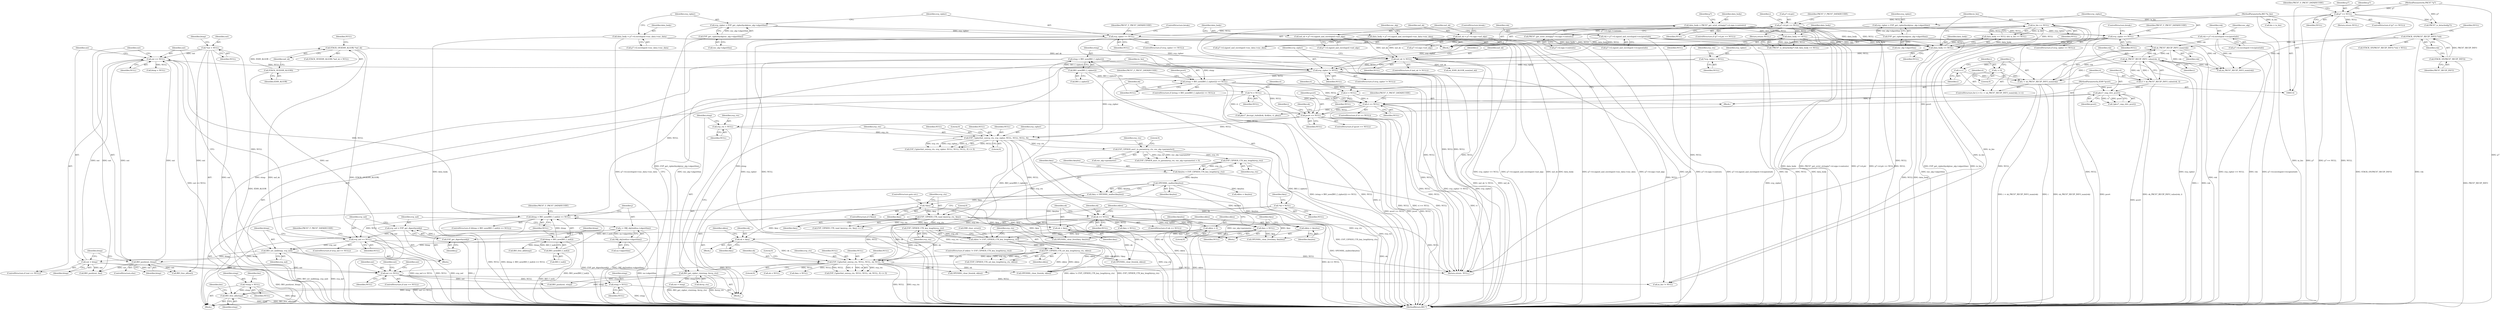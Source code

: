 digraph "0_openssl_59302b600e8d5b77ef144e447bb046fd7ab72686@API" {
"1000733" [label="(Call,BIO_free_all(etmp))"];
"1000459" [label="(Call,etmp = BIO_new(BIO_f_cipher()))"];
"1000461" [label="(Call,BIO_new(BIO_f_cipher()))"];
"1000556" [label="(Call,BIO_get_cipher_ctx(etmp, &evp_ctx))"];
"1000131" [label="(Call,*etmp = NULL)"];
"1000672" [label="(Call,etmp = NULL)"];
"1000662" [label="(Call,out == NULL)"];
"1000442" [label="(Call,out = btmp)"];
"1000435" [label="(Call,BIO_set_md(btmp, evp_md))"];
"1000406" [label="(Call,btmp = BIO_new(BIO_f_md()))"];
"1000408" [label="(Call,BIO_new(BIO_f_md()))"];
"1000427" [label="(Call,evp_md == NULL)"];
"1000422" [label="(Call,evp_md = EVP_get_digestbynid(j))"];
"1000424" [label="(Call,EVP_get_digestbynid(j))"];
"1000416" [label="(Call,j = OBJ_obj2nid(xa->algorithm))"];
"1000418" [label="(Call,OBJ_obj2nid(xa->algorithm))"];
"1000405" [label="(Call,(btmp = BIO_new(BIO_f_md())) == NULL)"];
"1000384" [label="(Call,md_sk != NULL)"];
"1000250" [label="(Call,md_sk = p7->d.sign->md_algs)"];
"1000157" [label="(Call,STACK_OF(X509_ALGOR) *md_sk)"];
"1000158" [label="(Call,STACK_OF(X509_ALGOR))"];
"1000270" [label="(Call,md_sk = p7->d.signed_and_enveloped->md_algs)"];
"1000375" [label="(Call,in_bio == NULL)"];
"1000117" [label="(MethodParameterIn,BIO *in_bio)"];
"1000372" [label="(Call,data_body == NULL)"];
"1000338" [label="(Call,data_body = p7->d.enveloped->enc_data->enc_data)"];
"1000279" [label="(Call,data_body = p7->d.signed_and_enveloped->enc_data->enc_data)"];
"1000227" [label="(Call,data_body = PKCS7_get_octet_string(p7->d.sign->contents))"];
"1000229" [label="(Call,PKCS7_get_octet_string(p7->d.sign->contents))"];
"1000242" [label="(Call,data_body == NULL)"];
"1000199" [label="(Call,p7->d.ptr == NULL)"];
"1000189" [label="(Call,p7 == NULL)"];
"1000115" [label="(MethodParameterIn,PKCS7 *p7)"];
"1000308" [label="(Call,evp_cipher == NULL)"];
"1000301" [label="(Call,evp_cipher = EVP_get_cipherbyobj(enc_alg->algorithm))"];
"1000303" [label="(Call,EVP_get_cipherbyobj(enc_alg->algorithm))"];
"1000356" [label="(Call,evp_cipher == NULL)"];
"1000349" [label="(Call,evp_cipher = EVP_get_cipherbyobj(enc_alg->algorithm))"];
"1000351" [label="(Call,EVP_get_cipherbyobj(enc_alg->algorithm))"];
"1000439" [label="(Call,out == NULL)"];
"1000446" [label="(Call,BIO_push(out, btmp))"];
"1000123" [label="(Call,*out = NULL)"];
"1000640" [label="(Call,EVP_CipherInit_ex(evp_ctx, NULL, NULL, ek, NULL, 0))"];
"1000621" [label="(Call,EVP_CIPHER_CTX_set_key_length(evp_ctx, eklen))"];
"1000616" [label="(Call,EVP_CIPHER_CTX_key_length(evp_ctx))"];
"1000594" [label="(Call,EVP_CIPHER_CTX_rand_key(evp_ctx, tkey))"];
"1000582" [label="(Call,EVP_CIPHER_CTX_key_length(evp_ctx))"];
"1000573" [label="(Call,EVP_CIPHER_asn1_to_param(evp_ctx, enc_alg->parameter))"];
"1000562" [label="(Call,EVP_CipherInit_ex(evp_ctx, evp_cipher, NULL, NULL, NULL, 0))"];
"1000553" [label="(Call,evp_ctx = NULL)"];
"1000507" [label="(Call,pcert == NULL)"];
"1000490" [label="(Call,pkcs7_cmp_ri(ri, pcert))"];
"1000483" [label="(Call,ri = sk_PKCS7_RECIP_INFO_value(rsk, i))"];
"1000485" [label="(Call,sk_PKCS7_RECIP_INFO_value(rsk, i))"];
"1000478" [label="(Call,sk_PKCS7_RECIP_INFO_num(rsk))"];
"1000318" [label="(Call,rsk = p7->d.enveloped->recipientinfo)"];
"1000163" [label="(Call,STACK_OF(PKCS7_RECIP_INFO) *rsk)"];
"1000164" [label="(Call,STACK_OF(PKCS7_RECIP_INFO))"];
"1000261" [label="(Call,rsk = p7->d.signed_and_enveloped->recipientinfo)"];
"1000476" [label="(Call,i < sk_PKCS7_RECIP_INFO_num(rsk))"];
"1000473" [label="(Call,i = 0)"];
"1000480" [label="(Call,i++)"];
"1000118" [label="(MethodParameterIn,X509 *pcert)"];
"1000458" [label="(Call,(etmp = BIO_new(BIO_f_cipher())) == NULL)"];
"1000453" [label="(Call,evp_cipher != NULL)"];
"1000145" [label="(Call,*evp_cipher = NULL)"];
"1000498" [label="(Call,ri == NULL)"];
"1000494" [label="(Call,ri = NULL)"];
"1000169" [label="(Call,*ri = NULL)"];
"1000589" [label="(Call,!tkey)"];
"1000584" [label="(Call,tkey = OPENSSL_malloc(tkeylen))"];
"1000586" [label="(Call,OPENSSL_malloc(tkeylen))"];
"1000580" [label="(Call,tkeylen = EVP_CIPHER_CTX_key_length(evp_ctx))"];
"1000614" [label="(Call,eklen != EVP_CIPHER_CTX_key_length(evp_ctx))"];
"1000181" [label="(Call,eklen = 0)"];
"1000607" [label="(Call,eklen = tkeylen)"];
"1000600" [label="(Call,ek == NULL)"];
"1000173" [label="(Call,*ek = NULL)"];
"1000628" [label="(Call,ek = tkey)"];
"1000610" [label="(Call,tkey = NULL)"];
"1000604" [label="(Call,ek = tkey)"];
"1000227" [label="(Call,data_body = PKCS7_get_octet_string(p7->d.sign->contents))"];
"1000133" [label="(Identifier,NULL)"];
"1000124" [label="(Identifier,out)"];
"1000241" [label="(Identifier,p7)"];
"1000438" [label="(ControlStructure,if (out == NULL))"];
"1000385" [label="(Identifier,md_sk)"];
"1000629" [label="(Identifier,ek)"];
"1000491" [label="(Identifier,ri)"];
"1000443" [label="(Identifier,out)"];
"1000279" [label="(Call,data_body = p7->d.signed_and_enveloped->enc_data->enc_data)"];
"1000645" [label="(Identifier,NULL)"];
"1000310" [label="(Identifier,NULL)"];
"1000573" [label="(Call,EVP_CIPHER_asn1_to_param(evp_ctx, enc_alg->parameter))"];
"1000600" [label="(Call,ek == NULL)"];
"1000597" [label="(Literal,0)"];
"1000507" [label="(Call,pcert == NULL)"];
"1000463" [label="(Identifier,NULL)"];
"1000252" [label="(Call,p7->d.sign->md_algs)"];
"1000118" [label="(MethodParameterIn,X509 *pcert)"];
"1000416" [label="(Call,j = OBJ_obj2nid(xa->algorithm))"];
"1000623" [label="(Identifier,eklen)"];
"1000492" [label="(Identifier,pcert)"];
"1000406" [label="(Call,btmp = BIO_new(BIO_f_md()))"];
"1000458" [label="(Call,(etmp = BIO_new(BIO_f_cipher())) == NULL)"];
"1000663" [label="(Identifier,out)"];
"1000166" [label="(Identifier,rsk)"];
"1000642" [label="(Identifier,NULL)"];
"1000386" [label="(Identifier,NULL)"];
"1000484" [label="(Identifier,ri)"];
"1000731" [label="(Call,BIO_free_all(btmp))"];
"1000503" [label="(Identifier,PKCS7_F_PKCS7_DATADECODE)"];
"1000357" [label="(Identifier,evp_cipher)"];
"1000567" [label="(Identifier,NULL)"];
"1000630" [label="(Identifier,tkey)"];
"1000604" [label="(Call,ek = tkey)"];
"1000417" [label="(Identifier,j)"];
"1000250" [label="(Call,md_sk = p7->d.sign->md_algs)"];
"1000272" [label="(Call,p7->d.signed_and_enveloped->md_algs)"];
"1000442" [label="(Call,out = btmp)"];
"1000183" [label="(Literal,0)"];
"1000609" [label="(Identifier,tkeylen)"];
"1000615" [label="(Identifier,eklen)"];
"1000364" [label="(ControlStructure,break;)"];
"1000739" [label="(MethodReturn,BIO *)"];
"1000472" [label="(ControlStructure,for (i = 0; i < sk_PKCS7_RECIP_INFO_num(rsk); i++))"];
"1000498" [label="(Call,ri == NULL)"];
"1000428" [label="(Identifier,evp_md)"];
"1000302" [label="(Identifier,evp_cipher)"];
"1000375" [label="(Call,in_bio == NULL)"];
"1000213" [label="(Identifier,i)"];
"1000301" [label="(Call,evp_cipher = EVP_get_cipherbyobj(enc_alg->algorithm))"];
"1000405" [label="(Call,(btmp = BIO_new(BIO_f_md())) == NULL)"];
"1000432" [label="(Identifier,PKCS7_F_PKCS7_DATADECODE)"];
"1000676" [label="(Call,in_bio != NULL)"];
"1000553" [label="(Call,evp_ctx = NULL)"];
"1000473" [label="(Call,i = 0)"];
"1000736" [label="(Identifier,bio)"];
"1000371" [label="(Call,data_body == NULL && in_bio == NULL)"];
"1000175" [label="(Identifier,NULL)"];
"1000497" [label="(ControlStructure,if (ri == NULL))"];
"1000624" [label="(Block,)"];
"1000456" [label="(Block,)"];
"1000450" [label="(Identifier,btmp)"];
"1000132" [label="(Identifier,etmp)"];
"1000225" [label="(Block,)"];
"1000308" [label="(Call,evp_cipher == NULL)"];
"1000664" [label="(Identifier,NULL)"];
"1000188" [label="(ControlStructure,if (p7 == NULL))"];
"1000426" [label="(ControlStructure,if (evp_md == NULL))"];
"1000355" [label="(ControlStructure,if (evp_cipher == NULL))"];
"1000404" [label="(ControlStructure,if ((btmp = BIO_new(BIO_f_md())) == NULL))"];
"1000506" [label="(ControlStructure,if (pcert == NULL))"];
"1000486" [label="(Identifier,rsk)"];
"1000131" [label="(Call,*etmp = NULL)"];
"1000270" [label="(Call,md_sk = p7->d.signed_and_enveloped->md_algs)"];
"1000339" [label="(Identifier,data_body)"];
"1000316" [label="(ControlStructure,break;)"];
"1000628" [label="(Call,ek = tkey)"];
"1000199" [label="(Call,p7->d.ptr == NULL)"];
"1000594" [label="(Call,EVP_CIPHER_CTX_rand_key(evp_ctx, tkey))"];
"1000423" [label="(Identifier,evp_md)"];
"1000662" [label="(Call,out == NULL)"];
"1000460" [label="(Identifier,etmp)"];
"1000165" [label="(Identifier,PKCS7_RECIP_INFO)"];
"1000361" [label="(Identifier,PKCS7_F_PKCS7_DATADECODE)"];
"1000173" [label="(Call,*ek = NULL)"];
"1000596" [label="(Identifier,tkey)"];
"1000734" [label="(Identifier,etmp)"];
"1000496" [label="(Identifier,NULL)"];
"1000194" [label="(Identifier,PKCS7_F_PKCS7_DATADECODE)"];
"1000649" [label="(Call,OPENSSL_clear_free(ek, eklen))"];
"1000564" [label="(Identifier,evp_cipher)"];
"1000669" [label="(Call,BIO_push(out, etmp))"];
"1000517" [label="(Call,sk_PKCS7_RECIP_INFO_num(rsk))"];
"1000480" [label="(Call,i++)"];
"1000123" [label="(Call,*out = NULL)"];
"1000568" [label="(Literal,0)"];
"1000424" [label="(Call,EVP_get_digestbynid(j))"];
"1000115" [label="(MethodParameterIn,PKCS7 *p7)"];
"1000625" [label="(Call,OPENSSL_clear_free(ek, eklen))"];
"1000565" [label="(Identifier,NULL)"];
"1000726" [label="(Call,OPENSSL_clear_free(tkey, tkeylen))"];
"1000119" [label="(Block,)"];
"1000230" [label="(Call,p7->d.sign->contents)"];
"1000429" [label="(Identifier,NULL)"];
"1000439" [label="(Call,out == NULL)"];
"1000159" [label="(Identifier,X509_ALGOR)"];
"1000677" [label="(Identifier,in_bio)"];
"1000198" [label="(ControlStructure,if (p7->d.ptr == NULL))"];
"1000191" [label="(Identifier,NULL)"];
"1000595" [label="(Identifier,evp_ctx)"];
"1000261" [label="(Call,rsk = p7->d.signed_and_enveloped->recipientinfo)"];
"1000162" [label="(Call,STACK_OF(PKCS7_RECIP_INFO) *rsk = NULL)"];
"1000632" [label="(Identifier,eklen)"];
"1000418" [label="(Call,OBJ_obj2nid(xa->algorithm))"];
"1000485" [label="(Call,sk_PKCS7_RECIP_INFO_value(rsk, i))"];
"1000157" [label="(Call,STACK_OF(X509_ALGOR) *md_sk)"];
"1000554" [label="(Identifier,evp_ctx)"];
"1000419" [label="(Call,xa->algorithm)"];
"1000513" [label="(Identifier,i)"];
"1000410" [label="(Identifier,NULL)"];
"1000229" [label="(Call,PKCS7_get_octet_string(p7->d.sign->contents))"];
"1000500" [label="(Identifier,NULL)"];
"1000588" [label="(ControlStructure,if (!tkey))"];
"1000259" [label="(ControlStructure,break;)"];
"1000672" [label="(Call,etmp = NULL)"];
"1000117" [label="(MethodParameterIn,BIO *in_bio)"];
"1000470" [label="(Identifier,pcert)"];
"1000189" [label="(Call,p7 == NULL)"];
"1000376" [label="(Identifier,in_bio)"];
"1000555" [label="(Identifier,NULL)"];
"1000384" [label="(Call,md_sk != NULL)"];
"1000446" [label="(Call,BIO_push(out, btmp))"];
"1000733" [label="(Call,BIO_free_all(etmp))"];
"1000242" [label="(Call,data_body == NULL)"];
"1000352" [label="(Call,enc_alg->algorithm)"];
"1000437" [label="(Identifier,evp_md)"];
"1000228" [label="(Identifier,data_body)"];
"1000350" [label="(Identifier,evp_cipher)"];
"1000303" [label="(Call,EVP_get_cipherbyobj(enc_alg->algorithm))"];
"1000543" [label="(Call,pkcs7_decrypt_rinfo(&ek, &eklen, ri, pkey))"];
"1000561" [label="(Call,EVP_CipherInit_ex(evp_ctx, evp_cipher, NULL, NULL, NULL, 0) <= 0)"];
"1000448" [label="(Identifier,btmp)"];
"1000427" [label="(Call,evp_md == NULL)"];
"1000474" [label="(Identifier,i)"];
"1000444" [label="(Identifier,btmp)"];
"1000586" [label="(Call,OPENSSL_malloc(tkeylen))"];
"1000634" [label="(Call,tkey = NULL)"];
"1000643" [label="(Identifier,NULL)"];
"1000582" [label="(Call,EVP_CIPHER_CTX_key_length(evp_ctx))"];
"1000655" [label="(Call,OPENSSL_clear_free(tkey, tkeylen))"];
"1000459" [label="(Call,etmp = BIO_new(BIO_f_cipher()))"];
"1000169" [label="(Call,*ri = NULL)"];
"1000263" [label="(Call,p7->d.signed_and_enveloped->recipientinfo)"];
"1000737" [label="(Return,return  NULL;)"];
"1000190" [label="(Identifier,p7)"];
"1000161" [label="(Identifier,NULL)"];
"1000452" [label="(ControlStructure,if (evp_cipher != NULL))"];
"1000440" [label="(Identifier,out)"];
"1000409" [label="(Call,BIO_f_md())"];
"1000613" [label="(ControlStructure,if (eklen != EVP_CIPHER_CTX_key_length(evp_ctx)))"];
"1000455" [label="(Identifier,NULL)"];
"1000461" [label="(Call,BIO_new(BIO_f_cipher()))"];
"1000476" [label="(Call,i < sk_PKCS7_RECIP_INFO_num(rsk))"];
"1000291" [label="(Identifier,enc_alg)"];
"1000499" [label="(Identifier,ri)"];
"1000585" [label="(Identifier,tkey)"];
"1000641" [label="(Identifier,evp_ctx)"];
"1000200" [label="(Call,p7->d.ptr)"];
"1000186" [label="(Identifier,tkeylen)"];
"1000309" [label="(Identifier,evp_cipher)"];
"1000558" [label="(Call,&evp_ctx)"];
"1000435" [label="(Call,BIO_set_md(btmp, evp_md))"];
"1000383" [label="(ControlStructure,if (md_sk != NULL))"];
"1000583" [label="(Identifier,evp_ctx)"];
"1000569" [label="(Literal,0)"];
"1000557" [label="(Identifier,etmp)"];
"1000447" [label="(Identifier,out)"];
"1000612" [label="(Identifier,NULL)"];
"1000644" [label="(Identifier,ek)"];
"1000377" [label="(Identifier,NULL)"];
"1000647" [label="(Literal,0)"];
"1000441" [label="(Identifier,NULL)"];
"1000240" [label="(Call,PKCS7_is_detached(p7))"];
"1000489" [label="(Call,!pkcs7_cmp_ri(ri, pcert))"];
"1000606" [label="(Identifier,tkey)"];
"1000475" [label="(Literal,0)"];
"1000620" [label="(Call,!EVP_CIPHER_CTX_set_key_length(evp_ctx, eklen))"];
"1000587" [label="(Identifier,tkeylen)"];
"1000666" [label="(Identifier,out)"];
"1000374" [label="(Identifier,NULL)"];
"1000244" [label="(Identifier,NULL)"];
"1000318" [label="(Call,rsk = p7->d.enveloped->recipientinfo)"];
"1000478" [label="(Call,sk_PKCS7_RECIP_INFO_num(rsk))"];
"1000658" [label="(Call,tkey = NULL)"];
"1000407" [label="(Identifier,btmp)"];
"1000614" [label="(Call,eklen != EVP_CIPHER_CTX_key_length(evp_ctx))"];
"1000170" [label="(Identifier,ri)"];
"1000146" [label="(Identifier,evp_cipher)"];
"1000351" [label="(Call,EVP_get_cipherbyobj(enc_alg->algorithm))"];
"1000639" [label="(Call,EVP_CipherInit_ex(evp_ctx, NULL, NULL, ek, NULL, 0) <= 0)"];
"1000490" [label="(Call,pkcs7_cmp_ri(ri, pcert))"];
"1000494" [label="(Call,ri = NULL)"];
"1000483" [label="(Call,ri = sk_PKCS7_RECIP_INFO_value(rsk, i))"];
"1000158" [label="(Call,STACK_OF(X509_ALGOR))"];
"1000196" [label="(Return,return NULL;)"];
"1000607" [label="(Call,eklen = tkeylen)"];
"1000271" [label="(Identifier,md_sk)"];
"1000349" [label="(Call,evp_cipher = EVP_get_cipherbyobj(enc_alg->algorithm))"];
"1000238" [label="(Call,!PKCS7_is_detached(p7) && data_body == NULL)"];
"1000479" [label="(Identifier,rsk)"];
"1000163" [label="(Call,STACK_OF(PKCS7_RECIP_INFO) *rsk)"];
"1000661" [label="(ControlStructure,if (out == NULL))"];
"1000445" [label="(ControlStructure,else)"];
"1000304" [label="(Call,enc_alg->algorithm)"];
"1000545" [label="(Identifier,ek)"];
"1000665" [label="(Call,out = etmp)"];
"1000617" [label="(Identifier,evp_ctx)"];
"1000574" [label="(Identifier,evp_ctx)"];
"1000572" [label="(Call,EVP_CIPHER_asn1_to_param(evp_ctx, enc_alg->parameter) < 0)"];
"1000495" [label="(Identifier,ri)"];
"1000394" [label="(Call,sk_X509_ALGOR_num(md_sk))"];
"1000563" [label="(Identifier,evp_ctx)"];
"1000562" [label="(Call,EVP_CipherInit_ex(evp_ctx, evp_cipher, NULL, NULL, NULL, 0))"];
"1000147" [label="(Identifier,NULL)"];
"1000449" [label="(Call,btmp = NULL)"];
"1000602" [label="(Identifier,NULL)"];
"1000590" [label="(Identifier,tkey)"];
"1000591" [label="(ControlStructure,goto err;)"];
"1000181" [label="(Call,eklen = 0)"];
"1000320" [label="(Call,p7->d.enveloped->recipientinfo)"];
"1000262" [label="(Identifier,rsk)"];
"1000603" [label="(Block,)"];
"1000605" [label="(Identifier,ek)"];
"1000338" [label="(Call,data_body = p7->d.enveloped->enc_data->enc_data)"];
"1000580" [label="(Call,tkeylen = EVP_CIPHER_CTX_key_length(evp_ctx))"];
"1000610" [label="(Call,tkey = NULL)"];
"1000646" [label="(Literal,0)"];
"1000156" [label="(Call,STACK_OF(X509_ALGOR) *md_sk = NULL)"];
"1000575" [label="(Call,enc_alg->parameter)"];
"1000280" [label="(Identifier,data_body)"];
"1000128" [label="(Identifier,btmp)"];
"1000477" [label="(Identifier,i)"];
"1000599" [label="(ControlStructure,if (ek == NULL))"];
"1000670" [label="(Identifier,out)"];
"1000372" [label="(Call,data_body == NULL)"];
"1000589" [label="(Call,!tkey)"];
"1000150" [label="(Identifier,evp_ctx)"];
"1000584" [label="(Call,tkey = OPENSSL_malloc(tkeylen))"];
"1000436" [label="(Identifier,btmp)"];
"1000454" [label="(Identifier,evp_cipher)"];
"1000313" [label="(Identifier,PKCS7_F_PKCS7_DATADECODE)"];
"1000608" [label="(Identifier,eklen)"];
"1000210" [label="(Return,return NULL;)"];
"1000509" [label="(Identifier,NULL)"];
"1000390" [label="(Identifier,i)"];
"1000581" [label="(Identifier,tkeylen)"];
"1000714" [label="(Call,BIO_push(out, bio))"];
"1000125" [label="(Identifier,NULL)"];
"1000723" [label="(Call,OPENSSL_clear_free(ek, eklen))"];
"1000640" [label="(Call,EVP_CipherInit_ex(evp_ctx, NULL, NULL, ek, NULL, 0))"];
"1000164" [label="(Call,STACK_OF(PKCS7_RECIP_INFO))"];
"1000578" [label="(Literal,0)"];
"1000174" [label="(Identifier,ek)"];
"1000622" [label="(Identifier,evp_ctx)"];
"1000182" [label="(Identifier,eklen)"];
"1000251" [label="(Identifier,md_sk)"];
"1000508" [label="(Identifier,pcert)"];
"1000453" [label="(Call,evp_cipher != NULL)"];
"1000145" [label="(Call,*evp_cipher = NULL)"];
"1000408" [label="(Call,BIO_new(BIO_f_md()))"];
"1000171" [label="(Identifier,NULL)"];
"1000457" [label="(ControlStructure,if ((etmp = BIO_new(BIO_f_cipher())) == NULL))"];
"1000178" [label="(Identifier,tkey)"];
"1000281" [label="(Call,p7->d.signed_and_enveloped->enc_data->enc_data)"];
"1000205" [label="(Identifier,NULL)"];
"1000601" [label="(Identifier,ek)"];
"1000680" [label="(Call,bio = in_bio)"];
"1000566" [label="(Identifier,NULL)"];
"1000328" [label="(Identifier,enc_alg)"];
"1000621" [label="(Call,EVP_CIPHER_CTX_set_key_length(evp_ctx, eklen))"];
"1000487" [label="(Identifier,i)"];
"1000674" [label="(Identifier,NULL)"];
"1000466" [label="(Identifier,PKCS7_F_PKCS7_DATADECODE)"];
"1000593" [label="(Call,EVP_CIPHER_CTX_rand_key(evp_ctx, tkey) <= 0)"];
"1000413" [label="(Identifier,PKCS7_F_PKCS7_DATADECODE)"];
"1000611" [label="(Identifier,tkey)"];
"1000356" [label="(Call,evp_cipher == NULL)"];
"1000358" [label="(Identifier,NULL)"];
"1000616" [label="(Call,EVP_CIPHER_CTX_key_length(evp_ctx))"];
"1000425" [label="(Identifier,j)"];
"1000373" [label="(Identifier,data_body)"];
"1000319" [label="(Identifier,rsk)"];
"1000482" [label="(Block,)"];
"1000556" [label="(Call,BIO_get_cipher_ctx(etmp, &evp_ctx))"];
"1000243" [label="(Identifier,data_body)"];
"1000340" [label="(Call,p7->d.enveloped->enc_data->enc_data)"];
"1000631" [label="(Call,eklen = tkeylen)"];
"1000398" [label="(Block,)"];
"1000422" [label="(Call,evp_md = EVP_get_digestbynid(j))"];
"1000673" [label="(Identifier,etmp)"];
"1000208" [label="(Identifier,PKCS7_F_PKCS7_DATADECODE)"];
"1000160" [label="(Identifier,md_sk)"];
"1000462" [label="(Call,BIO_f_cipher())"];
"1000307" [label="(ControlStructure,if (evp_cipher == NULL))"];
"1000202" [label="(Identifier,p7)"];
"1000481" [label="(Identifier,i)"];
"1000167" [label="(Identifier,NULL)"];
"1000637" [label="(Call,ERR_clear_error())"];
"1000652" [label="(Call,ek = NULL)"];
"1000729" [label="(Call,BIO_free_all(out))"];
"1000136" [label="(Identifier,bio)"];
"1000733" -> "1000119"  [label="AST: "];
"1000733" -> "1000734"  [label="CFG: "];
"1000734" -> "1000733"  [label="AST: "];
"1000736" -> "1000733"  [label="CFG: "];
"1000733" -> "1000739"  [label="DDG: etmp"];
"1000733" -> "1000739"  [label="DDG: BIO_free_all(etmp)"];
"1000459" -> "1000733"  [label="DDG: etmp"];
"1000556" -> "1000733"  [label="DDG: etmp"];
"1000131" -> "1000733"  [label="DDG: etmp"];
"1000672" -> "1000733"  [label="DDG: etmp"];
"1000459" -> "1000458"  [label="AST: "];
"1000459" -> "1000461"  [label="CFG: "];
"1000460" -> "1000459"  [label="AST: "];
"1000461" -> "1000459"  [label="AST: "];
"1000463" -> "1000459"  [label="CFG: "];
"1000459" -> "1000739"  [label="DDG: BIO_new(BIO_f_cipher())"];
"1000459" -> "1000458"  [label="DDG: etmp"];
"1000461" -> "1000459"  [label="DDG: BIO_f_cipher()"];
"1000459" -> "1000556"  [label="DDG: etmp"];
"1000461" -> "1000462"  [label="CFG: "];
"1000462" -> "1000461"  [label="AST: "];
"1000461" -> "1000739"  [label="DDG: BIO_f_cipher()"];
"1000461" -> "1000458"  [label="DDG: BIO_f_cipher()"];
"1000556" -> "1000456"  [label="AST: "];
"1000556" -> "1000558"  [label="CFG: "];
"1000557" -> "1000556"  [label="AST: "];
"1000558" -> "1000556"  [label="AST: "];
"1000563" -> "1000556"  [label="CFG: "];
"1000556" -> "1000739"  [label="DDG: BIO_get_cipher_ctx(etmp, &evp_ctx)"];
"1000556" -> "1000739"  [label="DDG: &evp_ctx"];
"1000556" -> "1000665"  [label="DDG: etmp"];
"1000556" -> "1000669"  [label="DDG: etmp"];
"1000131" -> "1000119"  [label="AST: "];
"1000131" -> "1000133"  [label="CFG: "];
"1000132" -> "1000131"  [label="AST: "];
"1000133" -> "1000131"  [label="AST: "];
"1000136" -> "1000131"  [label="CFG: "];
"1000131" -> "1000739"  [label="DDG: etmp"];
"1000672" -> "1000456"  [label="AST: "];
"1000672" -> "1000674"  [label="CFG: "];
"1000673" -> "1000672"  [label="AST: "];
"1000674" -> "1000672"  [label="AST: "];
"1000677" -> "1000672"  [label="CFG: "];
"1000672" -> "1000739"  [label="DDG: etmp"];
"1000662" -> "1000672"  [label="DDG: NULL"];
"1000662" -> "1000661"  [label="AST: "];
"1000662" -> "1000664"  [label="CFG: "];
"1000663" -> "1000662"  [label="AST: "];
"1000664" -> "1000662"  [label="AST: "];
"1000666" -> "1000662"  [label="CFG: "];
"1000670" -> "1000662"  [label="CFG: "];
"1000662" -> "1000739"  [label="DDG: out == NULL"];
"1000442" -> "1000662"  [label="DDG: out"];
"1000446" -> "1000662"  [label="DDG: out"];
"1000123" -> "1000662"  [label="DDG: out"];
"1000640" -> "1000662"  [label="DDG: NULL"];
"1000662" -> "1000669"  [label="DDG: out"];
"1000662" -> "1000676"  [label="DDG: NULL"];
"1000442" -> "1000438"  [label="AST: "];
"1000442" -> "1000444"  [label="CFG: "];
"1000443" -> "1000442"  [label="AST: "];
"1000444" -> "1000442"  [label="AST: "];
"1000450" -> "1000442"  [label="CFG: "];
"1000442" -> "1000439"  [label="DDG: out"];
"1000435" -> "1000442"  [label="DDG: btmp"];
"1000442" -> "1000714"  [label="DDG: out"];
"1000442" -> "1000729"  [label="DDG: out"];
"1000435" -> "1000398"  [label="AST: "];
"1000435" -> "1000437"  [label="CFG: "];
"1000436" -> "1000435"  [label="AST: "];
"1000437" -> "1000435"  [label="AST: "];
"1000440" -> "1000435"  [label="CFG: "];
"1000435" -> "1000739"  [label="DDG: evp_md"];
"1000435" -> "1000739"  [label="DDG: BIO_set_md(btmp, evp_md)"];
"1000406" -> "1000435"  [label="DDG: btmp"];
"1000427" -> "1000435"  [label="DDG: evp_md"];
"1000435" -> "1000446"  [label="DDG: btmp"];
"1000406" -> "1000405"  [label="AST: "];
"1000406" -> "1000408"  [label="CFG: "];
"1000407" -> "1000406"  [label="AST: "];
"1000408" -> "1000406"  [label="AST: "];
"1000410" -> "1000406"  [label="CFG: "];
"1000406" -> "1000739"  [label="DDG: BIO_new(BIO_f_md())"];
"1000406" -> "1000405"  [label="DDG: btmp"];
"1000408" -> "1000406"  [label="DDG: BIO_f_md()"];
"1000406" -> "1000731"  [label="DDG: btmp"];
"1000408" -> "1000409"  [label="CFG: "];
"1000409" -> "1000408"  [label="AST: "];
"1000408" -> "1000739"  [label="DDG: BIO_f_md()"];
"1000408" -> "1000405"  [label="DDG: BIO_f_md()"];
"1000427" -> "1000426"  [label="AST: "];
"1000427" -> "1000429"  [label="CFG: "];
"1000428" -> "1000427"  [label="AST: "];
"1000429" -> "1000427"  [label="AST: "];
"1000432" -> "1000427"  [label="CFG: "];
"1000436" -> "1000427"  [label="CFG: "];
"1000427" -> "1000739"  [label="DDG: evp_md"];
"1000427" -> "1000739"  [label="DDG: evp_md == NULL"];
"1000427" -> "1000739"  [label="DDG: NULL"];
"1000422" -> "1000427"  [label="DDG: evp_md"];
"1000405" -> "1000427"  [label="DDG: NULL"];
"1000427" -> "1000439"  [label="DDG: NULL"];
"1000427" -> "1000737"  [label="DDG: NULL"];
"1000422" -> "1000398"  [label="AST: "];
"1000422" -> "1000424"  [label="CFG: "];
"1000423" -> "1000422"  [label="AST: "];
"1000424" -> "1000422"  [label="AST: "];
"1000428" -> "1000422"  [label="CFG: "];
"1000422" -> "1000739"  [label="DDG: EVP_get_digestbynid(j)"];
"1000424" -> "1000422"  [label="DDG: j"];
"1000424" -> "1000425"  [label="CFG: "];
"1000425" -> "1000424"  [label="AST: "];
"1000424" -> "1000739"  [label="DDG: j"];
"1000416" -> "1000424"  [label="DDG: j"];
"1000416" -> "1000398"  [label="AST: "];
"1000416" -> "1000418"  [label="CFG: "];
"1000417" -> "1000416"  [label="AST: "];
"1000418" -> "1000416"  [label="AST: "];
"1000423" -> "1000416"  [label="CFG: "];
"1000416" -> "1000739"  [label="DDG: OBJ_obj2nid(xa->algorithm)"];
"1000418" -> "1000416"  [label="DDG: xa->algorithm"];
"1000418" -> "1000419"  [label="CFG: "];
"1000419" -> "1000418"  [label="AST: "];
"1000418" -> "1000739"  [label="DDG: xa->algorithm"];
"1000405" -> "1000404"  [label="AST: "];
"1000405" -> "1000410"  [label="CFG: "];
"1000410" -> "1000405"  [label="AST: "];
"1000413" -> "1000405"  [label="CFG: "];
"1000417" -> "1000405"  [label="CFG: "];
"1000405" -> "1000739"  [label="DDG: (btmp = BIO_new(BIO_f_md())) == NULL"];
"1000405" -> "1000739"  [label="DDG: NULL"];
"1000384" -> "1000405"  [label="DDG: NULL"];
"1000439" -> "1000405"  [label="DDG: NULL"];
"1000405" -> "1000737"  [label="DDG: NULL"];
"1000384" -> "1000383"  [label="AST: "];
"1000384" -> "1000386"  [label="CFG: "];
"1000385" -> "1000384"  [label="AST: "];
"1000386" -> "1000384"  [label="AST: "];
"1000390" -> "1000384"  [label="CFG: "];
"1000454" -> "1000384"  [label="CFG: "];
"1000384" -> "1000739"  [label="DDG: md_sk != NULL"];
"1000384" -> "1000739"  [label="DDG: md_sk"];
"1000250" -> "1000384"  [label="DDG: md_sk"];
"1000157" -> "1000384"  [label="DDG: md_sk"];
"1000270" -> "1000384"  [label="DDG: md_sk"];
"1000375" -> "1000384"  [label="DDG: NULL"];
"1000372" -> "1000384"  [label="DDG: NULL"];
"1000384" -> "1000394"  [label="DDG: md_sk"];
"1000384" -> "1000453"  [label="DDG: NULL"];
"1000250" -> "1000225"  [label="AST: "];
"1000250" -> "1000252"  [label="CFG: "];
"1000251" -> "1000250"  [label="AST: "];
"1000252" -> "1000250"  [label="AST: "];
"1000259" -> "1000250"  [label="CFG: "];
"1000250" -> "1000739"  [label="DDG: md_sk"];
"1000250" -> "1000739"  [label="DDG: p7->d.sign->md_algs"];
"1000157" -> "1000156"  [label="AST: "];
"1000157" -> "1000160"  [label="CFG: "];
"1000158" -> "1000157"  [label="AST: "];
"1000160" -> "1000157"  [label="AST: "];
"1000161" -> "1000157"  [label="CFG: "];
"1000157" -> "1000739"  [label="DDG: md_sk"];
"1000157" -> "1000739"  [label="DDG: STACK_OF(X509_ALGOR)"];
"1000158" -> "1000157"  [label="DDG: X509_ALGOR"];
"1000158" -> "1000159"  [label="CFG: "];
"1000159" -> "1000158"  [label="AST: "];
"1000160" -> "1000158"  [label="CFG: "];
"1000158" -> "1000739"  [label="DDG: X509_ALGOR"];
"1000270" -> "1000225"  [label="AST: "];
"1000270" -> "1000272"  [label="CFG: "];
"1000271" -> "1000270"  [label="AST: "];
"1000272" -> "1000270"  [label="AST: "];
"1000280" -> "1000270"  [label="CFG: "];
"1000270" -> "1000739"  [label="DDG: p7->d.signed_and_enveloped->md_algs"];
"1000270" -> "1000739"  [label="DDG: md_sk"];
"1000375" -> "1000371"  [label="AST: "];
"1000375" -> "1000377"  [label="CFG: "];
"1000376" -> "1000375"  [label="AST: "];
"1000377" -> "1000375"  [label="AST: "];
"1000371" -> "1000375"  [label="CFG: "];
"1000375" -> "1000739"  [label="DDG: in_bio"];
"1000375" -> "1000739"  [label="DDG: NULL"];
"1000375" -> "1000371"  [label="DDG: in_bio"];
"1000375" -> "1000371"  [label="DDG: NULL"];
"1000117" -> "1000375"  [label="DDG: in_bio"];
"1000372" -> "1000375"  [label="DDG: NULL"];
"1000375" -> "1000676"  [label="DDG: in_bio"];
"1000375" -> "1000737"  [label="DDG: NULL"];
"1000117" -> "1000114"  [label="AST: "];
"1000117" -> "1000739"  [label="DDG: in_bio"];
"1000117" -> "1000676"  [label="DDG: in_bio"];
"1000117" -> "1000680"  [label="DDG: in_bio"];
"1000372" -> "1000371"  [label="AST: "];
"1000372" -> "1000374"  [label="CFG: "];
"1000373" -> "1000372"  [label="AST: "];
"1000374" -> "1000372"  [label="AST: "];
"1000376" -> "1000372"  [label="CFG: "];
"1000371" -> "1000372"  [label="CFG: "];
"1000372" -> "1000739"  [label="DDG: data_body"];
"1000372" -> "1000739"  [label="DDG: NULL"];
"1000372" -> "1000371"  [label="DDG: data_body"];
"1000372" -> "1000371"  [label="DDG: NULL"];
"1000338" -> "1000372"  [label="DDG: data_body"];
"1000279" -> "1000372"  [label="DDG: data_body"];
"1000227" -> "1000372"  [label="DDG: data_body"];
"1000242" -> "1000372"  [label="DDG: data_body"];
"1000242" -> "1000372"  [label="DDG: NULL"];
"1000308" -> "1000372"  [label="DDG: NULL"];
"1000356" -> "1000372"  [label="DDG: NULL"];
"1000199" -> "1000372"  [label="DDG: NULL"];
"1000372" -> "1000737"  [label="DDG: NULL"];
"1000338" -> "1000225"  [label="AST: "];
"1000338" -> "1000340"  [label="CFG: "];
"1000339" -> "1000338"  [label="AST: "];
"1000340" -> "1000338"  [label="AST: "];
"1000350" -> "1000338"  [label="CFG: "];
"1000338" -> "1000739"  [label="DDG: data_body"];
"1000338" -> "1000739"  [label="DDG: p7->d.enveloped->enc_data->enc_data"];
"1000279" -> "1000225"  [label="AST: "];
"1000279" -> "1000281"  [label="CFG: "];
"1000280" -> "1000279"  [label="AST: "];
"1000281" -> "1000279"  [label="AST: "];
"1000291" -> "1000279"  [label="CFG: "];
"1000279" -> "1000739"  [label="DDG: data_body"];
"1000279" -> "1000739"  [label="DDG: p7->d.signed_and_enveloped->enc_data->enc_data"];
"1000227" -> "1000225"  [label="AST: "];
"1000227" -> "1000229"  [label="CFG: "];
"1000228" -> "1000227"  [label="AST: "];
"1000229" -> "1000227"  [label="AST: "];
"1000241" -> "1000227"  [label="CFG: "];
"1000227" -> "1000739"  [label="DDG: data_body"];
"1000227" -> "1000739"  [label="DDG: PKCS7_get_octet_string(p7->d.sign->contents)"];
"1000229" -> "1000227"  [label="DDG: p7->d.sign->contents"];
"1000227" -> "1000242"  [label="DDG: data_body"];
"1000229" -> "1000230"  [label="CFG: "];
"1000230" -> "1000229"  [label="AST: "];
"1000229" -> "1000739"  [label="DDG: p7->d.sign->contents"];
"1000242" -> "1000238"  [label="AST: "];
"1000242" -> "1000244"  [label="CFG: "];
"1000243" -> "1000242"  [label="AST: "];
"1000244" -> "1000242"  [label="AST: "];
"1000238" -> "1000242"  [label="CFG: "];
"1000242" -> "1000739"  [label="DDG: NULL"];
"1000242" -> "1000739"  [label="DDG: data_body"];
"1000242" -> "1000238"  [label="DDG: data_body"];
"1000242" -> "1000238"  [label="DDG: NULL"];
"1000199" -> "1000242"  [label="DDG: NULL"];
"1000242" -> "1000737"  [label="DDG: NULL"];
"1000199" -> "1000198"  [label="AST: "];
"1000199" -> "1000205"  [label="CFG: "];
"1000200" -> "1000199"  [label="AST: "];
"1000205" -> "1000199"  [label="AST: "];
"1000208" -> "1000199"  [label="CFG: "];
"1000213" -> "1000199"  [label="CFG: "];
"1000199" -> "1000739"  [label="DDG: p7->d.ptr"];
"1000199" -> "1000739"  [label="DDG: p7->d.ptr == NULL"];
"1000199" -> "1000739"  [label="DDG: NULL"];
"1000189" -> "1000199"  [label="DDG: NULL"];
"1000199" -> "1000210"  [label="DDG: NULL"];
"1000199" -> "1000308"  [label="DDG: NULL"];
"1000199" -> "1000356"  [label="DDG: NULL"];
"1000199" -> "1000737"  [label="DDG: NULL"];
"1000189" -> "1000188"  [label="AST: "];
"1000189" -> "1000191"  [label="CFG: "];
"1000190" -> "1000189"  [label="AST: "];
"1000191" -> "1000189"  [label="AST: "];
"1000194" -> "1000189"  [label="CFG: "];
"1000202" -> "1000189"  [label="CFG: "];
"1000189" -> "1000739"  [label="DDG: p7"];
"1000189" -> "1000739"  [label="DDG: p7 == NULL"];
"1000189" -> "1000739"  [label="DDG: NULL"];
"1000115" -> "1000189"  [label="DDG: p7"];
"1000189" -> "1000196"  [label="DDG: NULL"];
"1000189" -> "1000240"  [label="DDG: p7"];
"1000115" -> "1000114"  [label="AST: "];
"1000115" -> "1000739"  [label="DDG: p7"];
"1000115" -> "1000240"  [label="DDG: p7"];
"1000308" -> "1000307"  [label="AST: "];
"1000308" -> "1000310"  [label="CFG: "];
"1000309" -> "1000308"  [label="AST: "];
"1000310" -> "1000308"  [label="AST: "];
"1000313" -> "1000308"  [label="CFG: "];
"1000316" -> "1000308"  [label="CFG: "];
"1000308" -> "1000739"  [label="DDG: NULL"];
"1000308" -> "1000739"  [label="DDG: evp_cipher"];
"1000308" -> "1000739"  [label="DDG: evp_cipher == NULL"];
"1000301" -> "1000308"  [label="DDG: evp_cipher"];
"1000308" -> "1000453"  [label="DDG: evp_cipher"];
"1000308" -> "1000737"  [label="DDG: NULL"];
"1000301" -> "1000225"  [label="AST: "];
"1000301" -> "1000303"  [label="CFG: "];
"1000302" -> "1000301"  [label="AST: "];
"1000303" -> "1000301"  [label="AST: "];
"1000309" -> "1000301"  [label="CFG: "];
"1000301" -> "1000739"  [label="DDG: EVP_get_cipherbyobj(enc_alg->algorithm)"];
"1000303" -> "1000301"  [label="DDG: enc_alg->algorithm"];
"1000303" -> "1000304"  [label="CFG: "];
"1000304" -> "1000303"  [label="AST: "];
"1000303" -> "1000739"  [label="DDG: enc_alg->algorithm"];
"1000356" -> "1000355"  [label="AST: "];
"1000356" -> "1000358"  [label="CFG: "];
"1000357" -> "1000356"  [label="AST: "];
"1000358" -> "1000356"  [label="AST: "];
"1000361" -> "1000356"  [label="CFG: "];
"1000364" -> "1000356"  [label="CFG: "];
"1000356" -> "1000739"  [label="DDG: evp_cipher == NULL"];
"1000356" -> "1000739"  [label="DDG: evp_cipher"];
"1000356" -> "1000739"  [label="DDG: NULL"];
"1000349" -> "1000356"  [label="DDG: evp_cipher"];
"1000356" -> "1000453"  [label="DDG: evp_cipher"];
"1000356" -> "1000737"  [label="DDG: NULL"];
"1000349" -> "1000225"  [label="AST: "];
"1000349" -> "1000351"  [label="CFG: "];
"1000350" -> "1000349"  [label="AST: "];
"1000351" -> "1000349"  [label="AST: "];
"1000357" -> "1000349"  [label="CFG: "];
"1000349" -> "1000739"  [label="DDG: EVP_get_cipherbyobj(enc_alg->algorithm)"];
"1000351" -> "1000349"  [label="DDG: enc_alg->algorithm"];
"1000351" -> "1000352"  [label="CFG: "];
"1000352" -> "1000351"  [label="AST: "];
"1000351" -> "1000739"  [label="DDG: enc_alg->algorithm"];
"1000439" -> "1000438"  [label="AST: "];
"1000439" -> "1000441"  [label="CFG: "];
"1000440" -> "1000439"  [label="AST: "];
"1000441" -> "1000439"  [label="AST: "];
"1000443" -> "1000439"  [label="CFG: "];
"1000447" -> "1000439"  [label="CFG: "];
"1000439" -> "1000739"  [label="DDG: out == NULL"];
"1000446" -> "1000439"  [label="DDG: out"];
"1000123" -> "1000439"  [label="DDG: out"];
"1000439" -> "1000446"  [label="DDG: out"];
"1000439" -> "1000449"  [label="DDG: NULL"];
"1000439" -> "1000453"  [label="DDG: NULL"];
"1000446" -> "1000445"  [label="AST: "];
"1000446" -> "1000448"  [label="CFG: "];
"1000447" -> "1000446"  [label="AST: "];
"1000448" -> "1000446"  [label="AST: "];
"1000450" -> "1000446"  [label="CFG: "];
"1000446" -> "1000739"  [label="DDG: BIO_push(out, btmp)"];
"1000446" -> "1000714"  [label="DDG: out"];
"1000446" -> "1000729"  [label="DDG: out"];
"1000123" -> "1000119"  [label="AST: "];
"1000123" -> "1000125"  [label="CFG: "];
"1000124" -> "1000123"  [label="AST: "];
"1000125" -> "1000123"  [label="AST: "];
"1000128" -> "1000123"  [label="CFG: "];
"1000123" -> "1000739"  [label="DDG: out"];
"1000123" -> "1000714"  [label="DDG: out"];
"1000123" -> "1000729"  [label="DDG: out"];
"1000640" -> "1000639"  [label="AST: "];
"1000640" -> "1000646"  [label="CFG: "];
"1000641" -> "1000640"  [label="AST: "];
"1000642" -> "1000640"  [label="AST: "];
"1000643" -> "1000640"  [label="AST: "];
"1000644" -> "1000640"  [label="AST: "];
"1000645" -> "1000640"  [label="AST: "];
"1000646" -> "1000640"  [label="AST: "];
"1000647" -> "1000640"  [label="CFG: "];
"1000640" -> "1000739"  [label="DDG: NULL"];
"1000640" -> "1000739"  [label="DDG: evp_ctx"];
"1000640" -> "1000639"  [label="DDG: evp_ctx"];
"1000640" -> "1000639"  [label="DDG: NULL"];
"1000640" -> "1000639"  [label="DDG: 0"];
"1000640" -> "1000639"  [label="DDG: ek"];
"1000621" -> "1000640"  [label="DDG: evp_ctx"];
"1000616" -> "1000640"  [label="DDG: evp_ctx"];
"1000600" -> "1000640"  [label="DDG: NULL"];
"1000600" -> "1000640"  [label="DDG: ek"];
"1000628" -> "1000640"  [label="DDG: ek"];
"1000604" -> "1000640"  [label="DDG: ek"];
"1000640" -> "1000649"  [label="DDG: ek"];
"1000640" -> "1000652"  [label="DDG: NULL"];
"1000640" -> "1000658"  [label="DDG: NULL"];
"1000640" -> "1000723"  [label="DDG: ek"];
"1000640" -> "1000737"  [label="DDG: NULL"];
"1000621" -> "1000620"  [label="AST: "];
"1000621" -> "1000623"  [label="CFG: "];
"1000622" -> "1000621"  [label="AST: "];
"1000623" -> "1000621"  [label="AST: "];
"1000620" -> "1000621"  [label="CFG: "];
"1000621" -> "1000620"  [label="DDG: evp_ctx"];
"1000621" -> "1000620"  [label="DDG: eklen"];
"1000616" -> "1000621"  [label="DDG: evp_ctx"];
"1000614" -> "1000621"  [label="DDG: eklen"];
"1000621" -> "1000625"  [label="DDG: eklen"];
"1000621" -> "1000649"  [label="DDG: eklen"];
"1000621" -> "1000723"  [label="DDG: eklen"];
"1000616" -> "1000614"  [label="AST: "];
"1000616" -> "1000617"  [label="CFG: "];
"1000617" -> "1000616"  [label="AST: "];
"1000614" -> "1000616"  [label="CFG: "];
"1000616" -> "1000614"  [label="DDG: evp_ctx"];
"1000594" -> "1000616"  [label="DDG: evp_ctx"];
"1000594" -> "1000593"  [label="AST: "];
"1000594" -> "1000596"  [label="CFG: "];
"1000595" -> "1000594"  [label="AST: "];
"1000596" -> "1000594"  [label="AST: "];
"1000597" -> "1000594"  [label="CFG: "];
"1000594" -> "1000739"  [label="DDG: evp_ctx"];
"1000594" -> "1000593"  [label="DDG: evp_ctx"];
"1000594" -> "1000593"  [label="DDG: tkey"];
"1000582" -> "1000594"  [label="DDG: evp_ctx"];
"1000589" -> "1000594"  [label="DDG: tkey"];
"1000594" -> "1000604"  [label="DDG: tkey"];
"1000594" -> "1000628"  [label="DDG: tkey"];
"1000594" -> "1000655"  [label="DDG: tkey"];
"1000594" -> "1000726"  [label="DDG: tkey"];
"1000582" -> "1000580"  [label="AST: "];
"1000582" -> "1000583"  [label="CFG: "];
"1000583" -> "1000582"  [label="AST: "];
"1000580" -> "1000582"  [label="CFG: "];
"1000582" -> "1000739"  [label="DDG: evp_ctx"];
"1000582" -> "1000580"  [label="DDG: evp_ctx"];
"1000573" -> "1000582"  [label="DDG: evp_ctx"];
"1000573" -> "1000572"  [label="AST: "];
"1000573" -> "1000575"  [label="CFG: "];
"1000574" -> "1000573"  [label="AST: "];
"1000575" -> "1000573"  [label="AST: "];
"1000578" -> "1000573"  [label="CFG: "];
"1000573" -> "1000739"  [label="DDG: enc_alg->parameter"];
"1000573" -> "1000739"  [label="DDG: evp_ctx"];
"1000573" -> "1000572"  [label="DDG: evp_ctx"];
"1000573" -> "1000572"  [label="DDG: enc_alg->parameter"];
"1000562" -> "1000573"  [label="DDG: evp_ctx"];
"1000562" -> "1000561"  [label="AST: "];
"1000562" -> "1000568"  [label="CFG: "];
"1000563" -> "1000562"  [label="AST: "];
"1000564" -> "1000562"  [label="AST: "];
"1000565" -> "1000562"  [label="AST: "];
"1000566" -> "1000562"  [label="AST: "];
"1000567" -> "1000562"  [label="AST: "];
"1000568" -> "1000562"  [label="AST: "];
"1000569" -> "1000562"  [label="CFG: "];
"1000562" -> "1000739"  [label="DDG: evp_ctx"];
"1000562" -> "1000739"  [label="DDG: NULL"];
"1000562" -> "1000739"  [label="DDG: evp_cipher"];
"1000562" -> "1000561"  [label="DDG: NULL"];
"1000562" -> "1000561"  [label="DDG: evp_ctx"];
"1000562" -> "1000561"  [label="DDG: evp_cipher"];
"1000562" -> "1000561"  [label="DDG: 0"];
"1000553" -> "1000562"  [label="DDG: evp_ctx"];
"1000453" -> "1000562"  [label="DDG: evp_cipher"];
"1000507" -> "1000562"  [label="DDG: NULL"];
"1000562" -> "1000600"  [label="DDG: NULL"];
"1000562" -> "1000737"  [label="DDG: NULL"];
"1000553" -> "1000456"  [label="AST: "];
"1000553" -> "1000555"  [label="CFG: "];
"1000554" -> "1000553"  [label="AST: "];
"1000555" -> "1000553"  [label="AST: "];
"1000557" -> "1000553"  [label="CFG: "];
"1000507" -> "1000553"  [label="DDG: NULL"];
"1000507" -> "1000506"  [label="AST: "];
"1000507" -> "1000509"  [label="CFG: "];
"1000508" -> "1000507"  [label="AST: "];
"1000509" -> "1000507"  [label="AST: "];
"1000513" -> "1000507"  [label="CFG: "];
"1000545" -> "1000507"  [label="CFG: "];
"1000507" -> "1000739"  [label="DDG: NULL"];
"1000507" -> "1000739"  [label="DDG: pcert == NULL"];
"1000507" -> "1000739"  [label="DDG: pcert"];
"1000490" -> "1000507"  [label="DDG: pcert"];
"1000118" -> "1000507"  [label="DDG: pcert"];
"1000458" -> "1000507"  [label="DDG: NULL"];
"1000498" -> "1000507"  [label="DDG: NULL"];
"1000507" -> "1000737"  [label="DDG: NULL"];
"1000490" -> "1000489"  [label="AST: "];
"1000490" -> "1000492"  [label="CFG: "];
"1000491" -> "1000490"  [label="AST: "];
"1000492" -> "1000490"  [label="AST: "];
"1000489" -> "1000490"  [label="CFG: "];
"1000490" -> "1000739"  [label="DDG: pcert"];
"1000490" -> "1000489"  [label="DDG: ri"];
"1000490" -> "1000489"  [label="DDG: pcert"];
"1000483" -> "1000490"  [label="DDG: ri"];
"1000118" -> "1000490"  [label="DDG: pcert"];
"1000490" -> "1000498"  [label="DDG: ri"];
"1000483" -> "1000482"  [label="AST: "];
"1000483" -> "1000485"  [label="CFG: "];
"1000484" -> "1000483"  [label="AST: "];
"1000485" -> "1000483"  [label="AST: "];
"1000491" -> "1000483"  [label="CFG: "];
"1000483" -> "1000739"  [label="DDG: sk_PKCS7_RECIP_INFO_value(rsk, i)"];
"1000485" -> "1000483"  [label="DDG: rsk"];
"1000485" -> "1000483"  [label="DDG: i"];
"1000485" -> "1000487"  [label="CFG: "];
"1000486" -> "1000485"  [label="AST: "];
"1000487" -> "1000485"  [label="AST: "];
"1000485" -> "1000739"  [label="DDG: rsk"];
"1000485" -> "1000739"  [label="DDG: i"];
"1000485" -> "1000478"  [label="DDG: rsk"];
"1000485" -> "1000480"  [label="DDG: i"];
"1000478" -> "1000485"  [label="DDG: rsk"];
"1000476" -> "1000485"  [label="DDG: i"];
"1000485" -> "1000517"  [label="DDG: rsk"];
"1000478" -> "1000476"  [label="AST: "];
"1000478" -> "1000479"  [label="CFG: "];
"1000479" -> "1000478"  [label="AST: "];
"1000476" -> "1000478"  [label="CFG: "];
"1000478" -> "1000739"  [label="DDG: rsk"];
"1000478" -> "1000476"  [label="DDG: rsk"];
"1000318" -> "1000478"  [label="DDG: rsk"];
"1000163" -> "1000478"  [label="DDG: rsk"];
"1000261" -> "1000478"  [label="DDG: rsk"];
"1000478" -> "1000517"  [label="DDG: rsk"];
"1000318" -> "1000225"  [label="AST: "];
"1000318" -> "1000320"  [label="CFG: "];
"1000319" -> "1000318"  [label="AST: "];
"1000320" -> "1000318"  [label="AST: "];
"1000328" -> "1000318"  [label="CFG: "];
"1000318" -> "1000739"  [label="DDG: rsk"];
"1000318" -> "1000739"  [label="DDG: p7->d.enveloped->recipientinfo"];
"1000318" -> "1000517"  [label="DDG: rsk"];
"1000163" -> "1000162"  [label="AST: "];
"1000163" -> "1000166"  [label="CFG: "];
"1000164" -> "1000163"  [label="AST: "];
"1000166" -> "1000163"  [label="AST: "];
"1000167" -> "1000163"  [label="CFG: "];
"1000163" -> "1000739"  [label="DDG: STACK_OF(PKCS7_RECIP_INFO)"];
"1000163" -> "1000739"  [label="DDG: rsk"];
"1000164" -> "1000163"  [label="DDG: PKCS7_RECIP_INFO"];
"1000163" -> "1000517"  [label="DDG: rsk"];
"1000164" -> "1000165"  [label="CFG: "];
"1000165" -> "1000164"  [label="AST: "];
"1000166" -> "1000164"  [label="CFG: "];
"1000164" -> "1000739"  [label="DDG: PKCS7_RECIP_INFO"];
"1000261" -> "1000225"  [label="AST: "];
"1000261" -> "1000263"  [label="CFG: "];
"1000262" -> "1000261"  [label="AST: "];
"1000263" -> "1000261"  [label="AST: "];
"1000271" -> "1000261"  [label="CFG: "];
"1000261" -> "1000739"  [label="DDG: p7->d.signed_and_enveloped->recipientinfo"];
"1000261" -> "1000739"  [label="DDG: rsk"];
"1000261" -> "1000517"  [label="DDG: rsk"];
"1000476" -> "1000472"  [label="AST: "];
"1000477" -> "1000476"  [label="AST: "];
"1000484" -> "1000476"  [label="CFG: "];
"1000499" -> "1000476"  [label="CFG: "];
"1000476" -> "1000739"  [label="DDG: i < sk_PKCS7_RECIP_INFO_num(rsk)"];
"1000476" -> "1000739"  [label="DDG: i"];
"1000476" -> "1000739"  [label="DDG: sk_PKCS7_RECIP_INFO_num(rsk)"];
"1000473" -> "1000476"  [label="DDG: i"];
"1000480" -> "1000476"  [label="DDG: i"];
"1000473" -> "1000472"  [label="AST: "];
"1000473" -> "1000475"  [label="CFG: "];
"1000474" -> "1000473"  [label="AST: "];
"1000475" -> "1000473"  [label="AST: "];
"1000477" -> "1000473"  [label="CFG: "];
"1000480" -> "1000472"  [label="AST: "];
"1000480" -> "1000481"  [label="CFG: "];
"1000481" -> "1000480"  [label="AST: "];
"1000477" -> "1000480"  [label="CFG: "];
"1000118" -> "1000114"  [label="AST: "];
"1000118" -> "1000739"  [label="DDG: pcert"];
"1000458" -> "1000457"  [label="AST: "];
"1000458" -> "1000463"  [label="CFG: "];
"1000463" -> "1000458"  [label="AST: "];
"1000466" -> "1000458"  [label="CFG: "];
"1000470" -> "1000458"  [label="CFG: "];
"1000458" -> "1000739"  [label="DDG: NULL"];
"1000458" -> "1000739"  [label="DDG: (etmp = BIO_new(BIO_f_cipher())) == NULL"];
"1000453" -> "1000458"  [label="DDG: NULL"];
"1000458" -> "1000494"  [label="DDG: NULL"];
"1000458" -> "1000498"  [label="DDG: NULL"];
"1000458" -> "1000737"  [label="DDG: NULL"];
"1000453" -> "1000452"  [label="AST: "];
"1000453" -> "1000455"  [label="CFG: "];
"1000454" -> "1000453"  [label="AST: "];
"1000455" -> "1000453"  [label="AST: "];
"1000460" -> "1000453"  [label="CFG: "];
"1000677" -> "1000453"  [label="CFG: "];
"1000453" -> "1000739"  [label="DDG: evp_cipher != NULL"];
"1000453" -> "1000739"  [label="DDG: evp_cipher"];
"1000145" -> "1000453"  [label="DDG: evp_cipher"];
"1000453" -> "1000676"  [label="DDG: NULL"];
"1000145" -> "1000119"  [label="AST: "];
"1000145" -> "1000147"  [label="CFG: "];
"1000146" -> "1000145"  [label="AST: "];
"1000147" -> "1000145"  [label="AST: "];
"1000150" -> "1000145"  [label="CFG: "];
"1000145" -> "1000739"  [label="DDG: evp_cipher"];
"1000498" -> "1000497"  [label="AST: "];
"1000498" -> "1000500"  [label="CFG: "];
"1000499" -> "1000498"  [label="AST: "];
"1000500" -> "1000498"  [label="AST: "];
"1000503" -> "1000498"  [label="CFG: "];
"1000508" -> "1000498"  [label="CFG: "];
"1000498" -> "1000739"  [label="DDG: ri == NULL"];
"1000498" -> "1000739"  [label="DDG: ri"];
"1000498" -> "1000739"  [label="DDG: NULL"];
"1000494" -> "1000498"  [label="DDG: ri"];
"1000169" -> "1000498"  [label="DDG: ri"];
"1000498" -> "1000543"  [label="DDG: ri"];
"1000498" -> "1000737"  [label="DDG: NULL"];
"1000494" -> "1000482"  [label="AST: "];
"1000494" -> "1000496"  [label="CFG: "];
"1000495" -> "1000494"  [label="AST: "];
"1000496" -> "1000494"  [label="AST: "];
"1000481" -> "1000494"  [label="CFG: "];
"1000169" -> "1000119"  [label="AST: "];
"1000169" -> "1000171"  [label="CFG: "];
"1000170" -> "1000169"  [label="AST: "];
"1000171" -> "1000169"  [label="AST: "];
"1000174" -> "1000169"  [label="CFG: "];
"1000169" -> "1000739"  [label="DDG: ri"];
"1000169" -> "1000543"  [label="DDG: ri"];
"1000589" -> "1000588"  [label="AST: "];
"1000589" -> "1000590"  [label="CFG: "];
"1000590" -> "1000589"  [label="AST: "];
"1000591" -> "1000589"  [label="CFG: "];
"1000595" -> "1000589"  [label="CFG: "];
"1000589" -> "1000739"  [label="DDG: !tkey"];
"1000584" -> "1000589"  [label="DDG: tkey"];
"1000589" -> "1000726"  [label="DDG: tkey"];
"1000584" -> "1000456"  [label="AST: "];
"1000584" -> "1000586"  [label="CFG: "];
"1000585" -> "1000584"  [label="AST: "];
"1000586" -> "1000584"  [label="AST: "];
"1000590" -> "1000584"  [label="CFG: "];
"1000584" -> "1000739"  [label="DDG: OPENSSL_malloc(tkeylen)"];
"1000586" -> "1000584"  [label="DDG: tkeylen"];
"1000586" -> "1000587"  [label="CFG: "];
"1000587" -> "1000586"  [label="AST: "];
"1000580" -> "1000586"  [label="DDG: tkeylen"];
"1000586" -> "1000607"  [label="DDG: tkeylen"];
"1000586" -> "1000631"  [label="DDG: tkeylen"];
"1000586" -> "1000655"  [label="DDG: tkeylen"];
"1000586" -> "1000726"  [label="DDG: tkeylen"];
"1000580" -> "1000456"  [label="AST: "];
"1000581" -> "1000580"  [label="AST: "];
"1000585" -> "1000580"  [label="CFG: "];
"1000580" -> "1000739"  [label="DDG: EVP_CIPHER_CTX_key_length(evp_ctx)"];
"1000614" -> "1000613"  [label="AST: "];
"1000615" -> "1000614"  [label="AST: "];
"1000622" -> "1000614"  [label="CFG: "];
"1000637" -> "1000614"  [label="CFG: "];
"1000614" -> "1000739"  [label="DDG: eklen != EVP_CIPHER_CTX_key_length(evp_ctx)"];
"1000614" -> "1000739"  [label="DDG: EVP_CIPHER_CTX_key_length(evp_ctx)"];
"1000181" -> "1000614"  [label="DDG: eklen"];
"1000607" -> "1000614"  [label="DDG: eklen"];
"1000614" -> "1000649"  [label="DDG: eklen"];
"1000614" -> "1000723"  [label="DDG: eklen"];
"1000181" -> "1000119"  [label="AST: "];
"1000181" -> "1000183"  [label="CFG: "];
"1000182" -> "1000181"  [label="AST: "];
"1000183" -> "1000181"  [label="AST: "];
"1000186" -> "1000181"  [label="CFG: "];
"1000181" -> "1000739"  [label="DDG: eklen"];
"1000181" -> "1000723"  [label="DDG: eklen"];
"1000607" -> "1000603"  [label="AST: "];
"1000607" -> "1000609"  [label="CFG: "];
"1000608" -> "1000607"  [label="AST: "];
"1000609" -> "1000607"  [label="AST: "];
"1000611" -> "1000607"  [label="CFG: "];
"1000600" -> "1000599"  [label="AST: "];
"1000600" -> "1000602"  [label="CFG: "];
"1000601" -> "1000600"  [label="AST: "];
"1000602" -> "1000600"  [label="AST: "];
"1000605" -> "1000600"  [label="CFG: "];
"1000615" -> "1000600"  [label="CFG: "];
"1000600" -> "1000739"  [label="DDG: ek == NULL"];
"1000173" -> "1000600"  [label="DDG: ek"];
"1000600" -> "1000610"  [label="DDG: NULL"];
"1000600" -> "1000625"  [label="DDG: ek"];
"1000600" -> "1000634"  [label="DDG: NULL"];
"1000173" -> "1000119"  [label="AST: "];
"1000173" -> "1000175"  [label="CFG: "];
"1000174" -> "1000173"  [label="AST: "];
"1000175" -> "1000173"  [label="AST: "];
"1000178" -> "1000173"  [label="CFG: "];
"1000173" -> "1000739"  [label="DDG: ek"];
"1000173" -> "1000723"  [label="DDG: ek"];
"1000628" -> "1000624"  [label="AST: "];
"1000628" -> "1000630"  [label="CFG: "];
"1000629" -> "1000628"  [label="AST: "];
"1000630" -> "1000628"  [label="AST: "];
"1000632" -> "1000628"  [label="CFG: "];
"1000610" -> "1000628"  [label="DDG: tkey"];
"1000610" -> "1000603"  [label="AST: "];
"1000610" -> "1000612"  [label="CFG: "];
"1000611" -> "1000610"  [label="AST: "];
"1000612" -> "1000610"  [label="AST: "];
"1000615" -> "1000610"  [label="CFG: "];
"1000610" -> "1000655"  [label="DDG: tkey"];
"1000610" -> "1000726"  [label="DDG: tkey"];
"1000604" -> "1000603"  [label="AST: "];
"1000604" -> "1000606"  [label="CFG: "];
"1000605" -> "1000604"  [label="AST: "];
"1000606" -> "1000604"  [label="AST: "];
"1000608" -> "1000604"  [label="CFG: "];
"1000604" -> "1000625"  [label="DDG: ek"];
}

